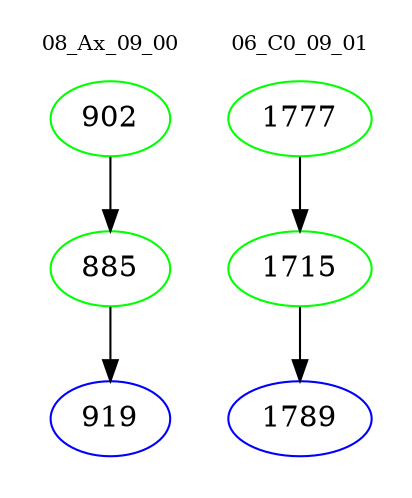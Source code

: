 digraph{
subgraph cluster_0 {
color = white
label = "08_Ax_09_00";
fontsize=10;
T0_902 [label="902", color="green"]
T0_902 -> T0_885 [color="black"]
T0_885 [label="885", color="green"]
T0_885 -> T0_919 [color="black"]
T0_919 [label="919", color="blue"]
}
subgraph cluster_1 {
color = white
label = "06_C0_09_01";
fontsize=10;
T1_1777 [label="1777", color="green"]
T1_1777 -> T1_1715 [color="black"]
T1_1715 [label="1715", color="green"]
T1_1715 -> T1_1789 [color="black"]
T1_1789 [label="1789", color="blue"]
}
}
